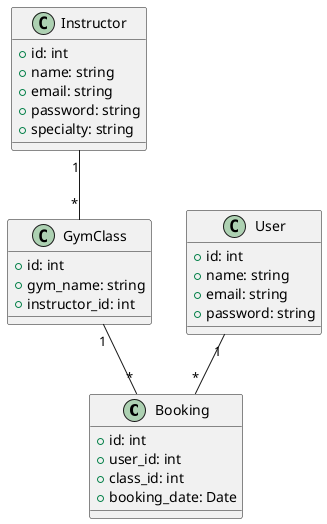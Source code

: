 @startuml PowerAPP class

class Booking {
  +id: int
  +user_id: int
  +class_id: int
  +booking_date: Date
}

class GymClass {
  +id: int
  +gym_name: string
  +instructor_id: int
}

class Instructor {
  +id: int
  +name: string
  +email: string
  +password: string
  +specialty: string
}

class User {
  +id: int
  +name: string
  +email: string
  +password: string
}

' Un User puede tener muchas Booking (1 a muchos)
' Una GymClass puede tener muchas Booking (1 a muchos)
' Un Instructor puede instruir muchas GymClass (1 a muchos)

User "1" -- "*" Booking
GymClass "1" -- "*" Booking
Instructor "1" -- "*" GymClass

@enduml
